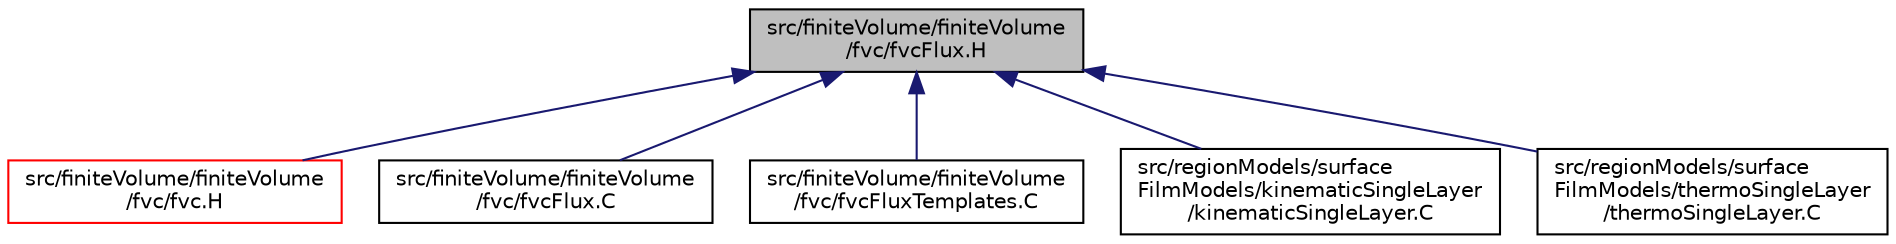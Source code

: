 digraph "src/finiteVolume/finiteVolume/fvc/fvcFlux.H"
{
  bgcolor="transparent";
  edge [fontname="Helvetica",fontsize="10",labelfontname="Helvetica",labelfontsize="10"];
  node [fontname="Helvetica",fontsize="10",shape=record];
  Node74 [label="src/finiteVolume/finiteVolume\l/fvc/fvcFlux.H",height=0.2,width=0.4,color="black", fillcolor="grey75", style="filled", fontcolor="black"];
  Node74 -> Node75 [dir="back",color="midnightblue",fontsize="10",style="solid",fontname="Helvetica"];
  Node75 [label="src/finiteVolume/finiteVolume\l/fvc/fvc.H",height=0.2,width=0.4,color="red",URL="$a03092.html"];
  Node74 -> Node90 [dir="back",color="midnightblue",fontsize="10",style="solid",fontname="Helvetica"];
  Node90 [label="src/finiteVolume/finiteVolume\l/fvc/fvcFlux.C",height=0.2,width=0.4,color="black",URL="$a03137.html"];
  Node74 -> Node91 [dir="back",color="midnightblue",fontsize="10",style="solid",fontname="Helvetica"];
  Node91 [label="src/finiteVolume/finiteVolume\l/fvc/fvcFluxTemplates.C",height=0.2,width=0.4,color="black",URL="$a03143.html"];
  Node74 -> Node92 [dir="back",color="midnightblue",fontsize="10",style="solid",fontname="Helvetica"];
  Node92 [label="src/regionModels/surface\lFilmModels/kinematicSingleLayer\l/kinematicSingleLayer.C",height=0.2,width=0.4,color="black",URL="$a14210.html"];
  Node74 -> Node93 [dir="back",color="midnightblue",fontsize="10",style="solid",fontname="Helvetica"];
  Node93 [label="src/regionModels/surface\lFilmModels/thermoSingleLayer\l/thermoSingleLayer.C",height=0.2,width=0.4,color="black",URL="$a14456.html"];
}
